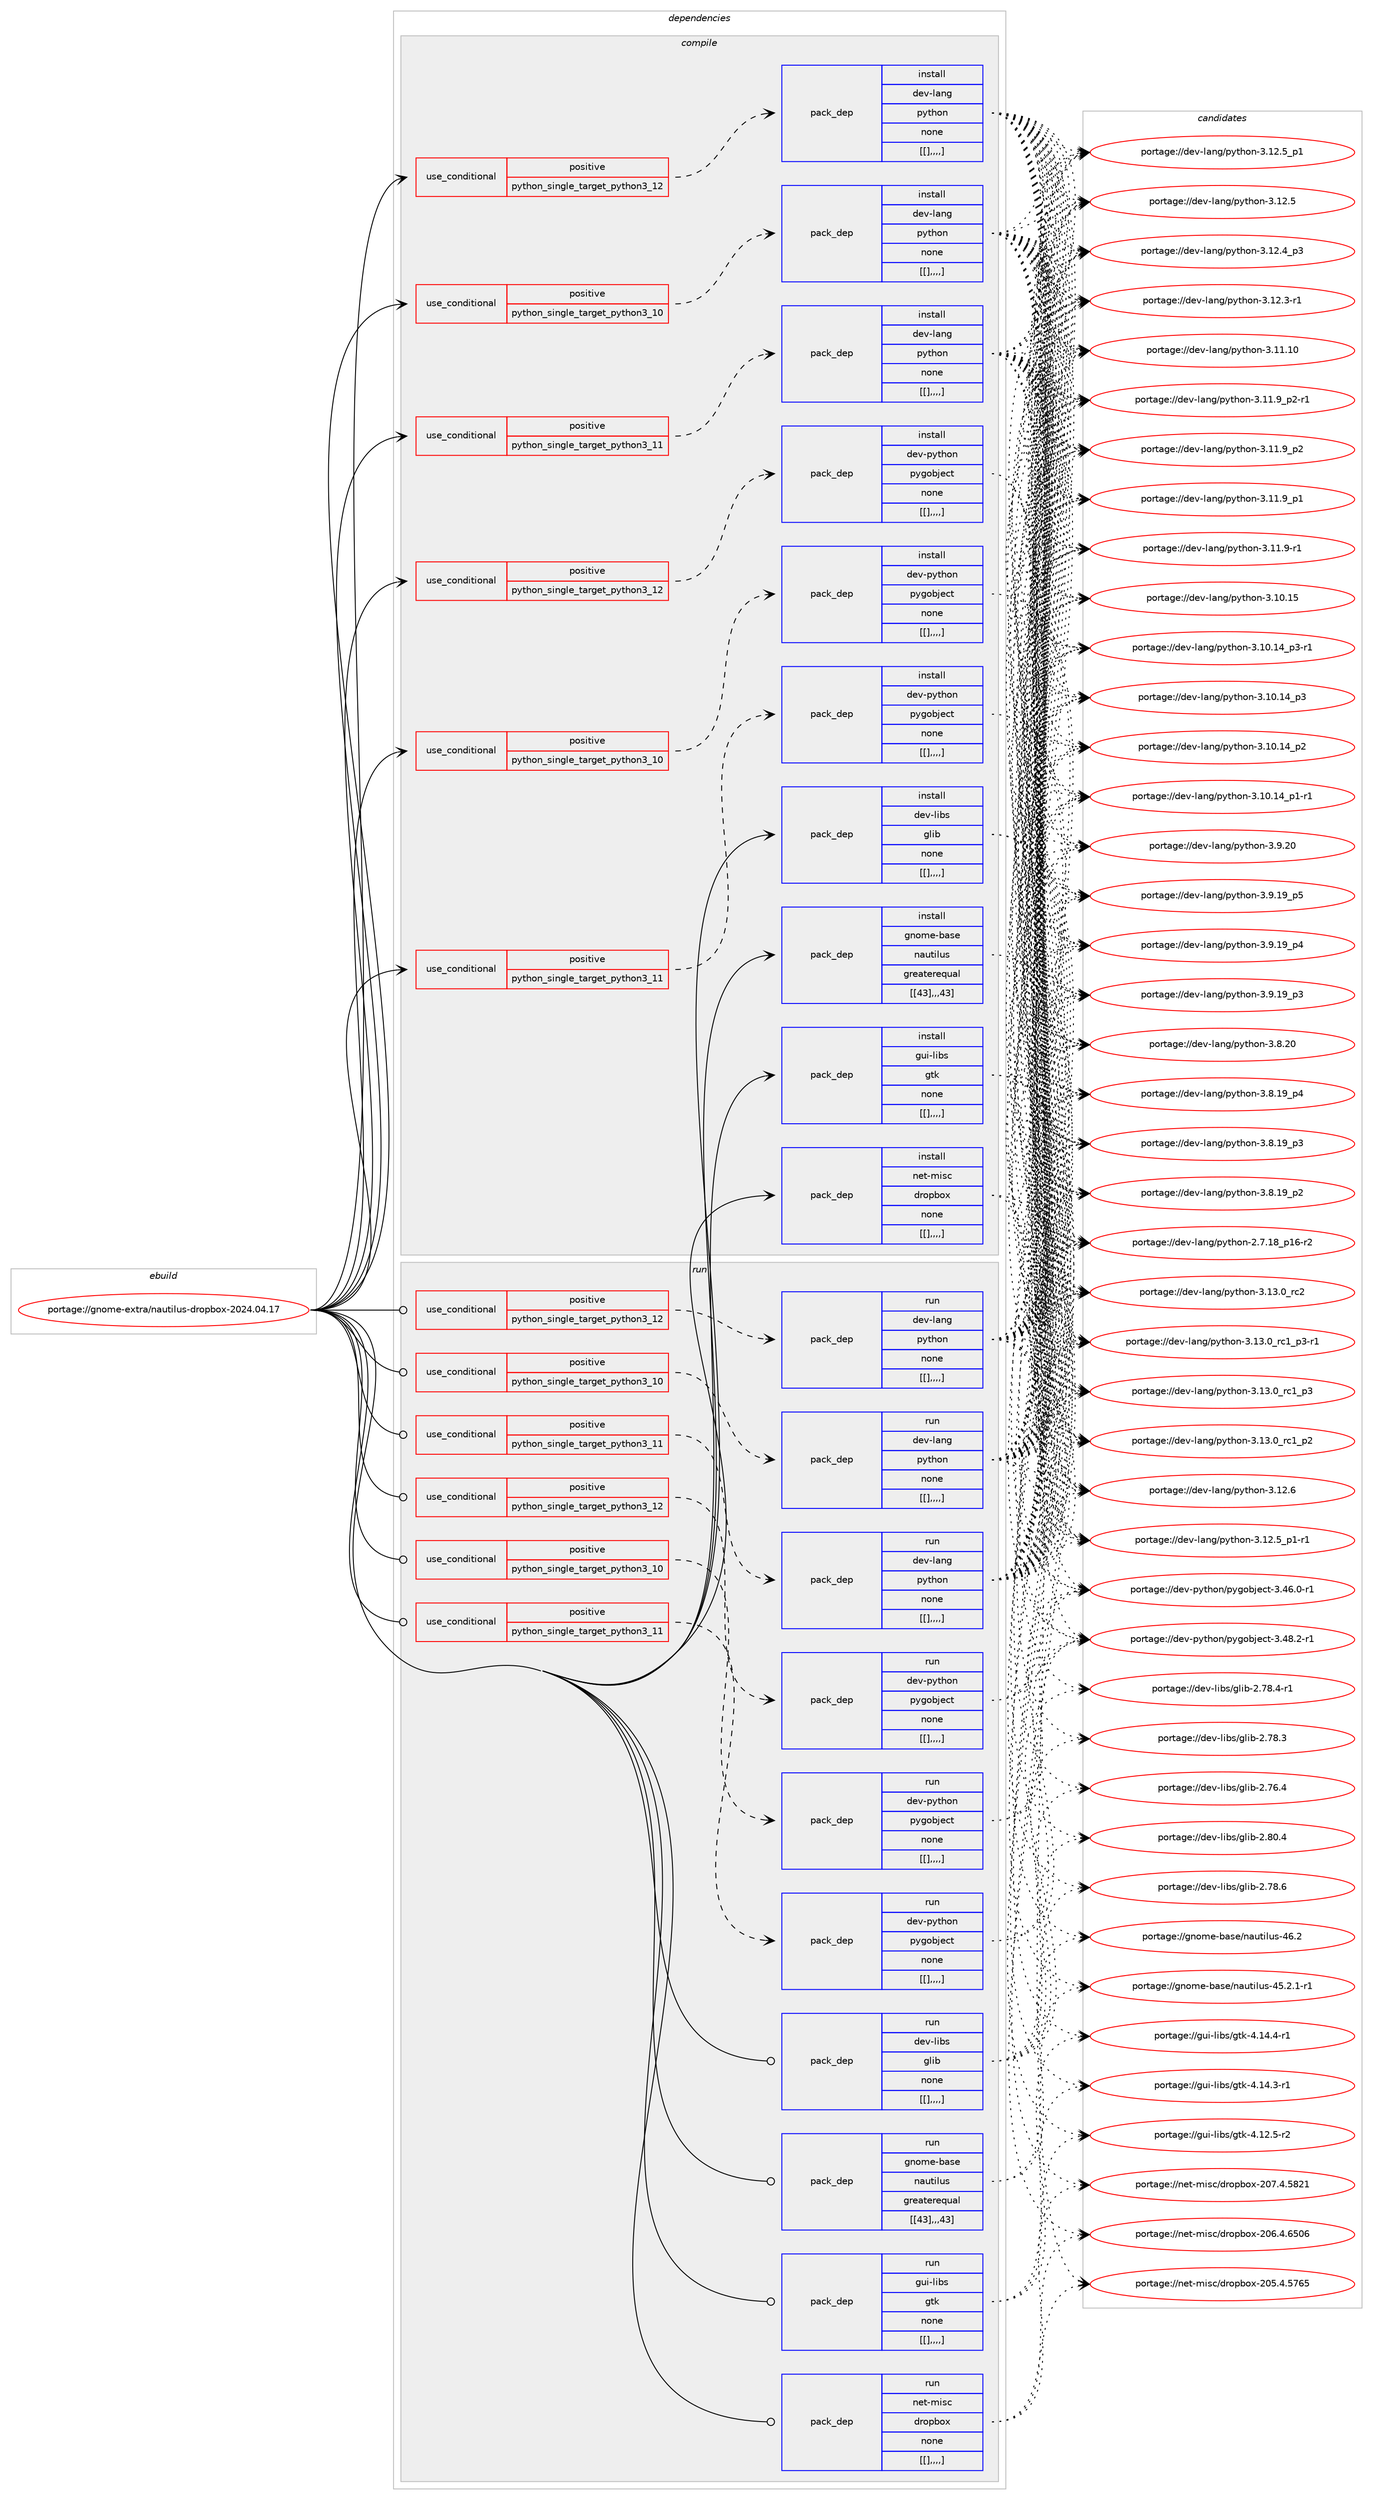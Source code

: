 digraph prolog {

# *************
# Graph options
# *************

newrank=true;
concentrate=true;
compound=true;
graph [rankdir=LR,fontname=Helvetica,fontsize=10,ranksep=1.5];#, ranksep=2.5, nodesep=0.2];
edge  [arrowhead=vee];
node  [fontname=Helvetica,fontsize=10];

# **********
# The ebuild
# **********

subgraph cluster_leftcol {
color=gray;
label=<<i>ebuild</i>>;
id [label="portage://gnome-extra/nautilus-dropbox-2024.04.17", color=red, width=4, href="../gnome-extra/nautilus-dropbox-2024.04.17.svg"];
}

# ****************
# The dependencies
# ****************

subgraph cluster_midcol {
color=gray;
label=<<i>dependencies</i>>;
subgraph cluster_compile {
fillcolor="#eeeeee";
style=filled;
label=<<i>compile</i>>;
subgraph cond67815 {
dependency245083 [label=<<TABLE BORDER="0" CELLBORDER="1" CELLSPACING="0" CELLPADDING="4"><TR><TD ROWSPAN="3" CELLPADDING="10">use_conditional</TD></TR><TR><TD>positive</TD></TR><TR><TD>python_single_target_python3_10</TD></TR></TABLE>>, shape=none, color=red];
subgraph pack175747 {
dependency245084 [label=<<TABLE BORDER="0" CELLBORDER="1" CELLSPACING="0" CELLPADDING="4" WIDTH="220"><TR><TD ROWSPAN="6" CELLPADDING="30">pack_dep</TD></TR><TR><TD WIDTH="110">install</TD></TR><TR><TD>dev-lang</TD></TR><TR><TD>python</TD></TR><TR><TD>none</TD></TR><TR><TD>[[],,,,]</TD></TR></TABLE>>, shape=none, color=blue];
}
dependency245083:e -> dependency245084:w [weight=20,style="dashed",arrowhead="vee"];
}
id:e -> dependency245083:w [weight=20,style="solid",arrowhead="vee"];
subgraph cond67816 {
dependency245085 [label=<<TABLE BORDER="0" CELLBORDER="1" CELLSPACING="0" CELLPADDING="4"><TR><TD ROWSPAN="3" CELLPADDING="10">use_conditional</TD></TR><TR><TD>positive</TD></TR><TR><TD>python_single_target_python3_10</TD></TR></TABLE>>, shape=none, color=red];
subgraph pack175748 {
dependency245086 [label=<<TABLE BORDER="0" CELLBORDER="1" CELLSPACING="0" CELLPADDING="4" WIDTH="220"><TR><TD ROWSPAN="6" CELLPADDING="30">pack_dep</TD></TR><TR><TD WIDTH="110">install</TD></TR><TR><TD>dev-python</TD></TR><TR><TD>pygobject</TD></TR><TR><TD>none</TD></TR><TR><TD>[[],,,,]</TD></TR></TABLE>>, shape=none, color=blue];
}
dependency245085:e -> dependency245086:w [weight=20,style="dashed",arrowhead="vee"];
}
id:e -> dependency245085:w [weight=20,style="solid",arrowhead="vee"];
subgraph cond67817 {
dependency245087 [label=<<TABLE BORDER="0" CELLBORDER="1" CELLSPACING="0" CELLPADDING="4"><TR><TD ROWSPAN="3" CELLPADDING="10">use_conditional</TD></TR><TR><TD>positive</TD></TR><TR><TD>python_single_target_python3_11</TD></TR></TABLE>>, shape=none, color=red];
subgraph pack175749 {
dependency245088 [label=<<TABLE BORDER="0" CELLBORDER="1" CELLSPACING="0" CELLPADDING="4" WIDTH="220"><TR><TD ROWSPAN="6" CELLPADDING="30">pack_dep</TD></TR><TR><TD WIDTH="110">install</TD></TR><TR><TD>dev-lang</TD></TR><TR><TD>python</TD></TR><TR><TD>none</TD></TR><TR><TD>[[],,,,]</TD></TR></TABLE>>, shape=none, color=blue];
}
dependency245087:e -> dependency245088:w [weight=20,style="dashed",arrowhead="vee"];
}
id:e -> dependency245087:w [weight=20,style="solid",arrowhead="vee"];
subgraph cond67818 {
dependency245089 [label=<<TABLE BORDER="0" CELLBORDER="1" CELLSPACING="0" CELLPADDING="4"><TR><TD ROWSPAN="3" CELLPADDING="10">use_conditional</TD></TR><TR><TD>positive</TD></TR><TR><TD>python_single_target_python3_11</TD></TR></TABLE>>, shape=none, color=red];
subgraph pack175750 {
dependency245090 [label=<<TABLE BORDER="0" CELLBORDER="1" CELLSPACING="0" CELLPADDING="4" WIDTH="220"><TR><TD ROWSPAN="6" CELLPADDING="30">pack_dep</TD></TR><TR><TD WIDTH="110">install</TD></TR><TR><TD>dev-python</TD></TR><TR><TD>pygobject</TD></TR><TR><TD>none</TD></TR><TR><TD>[[],,,,]</TD></TR></TABLE>>, shape=none, color=blue];
}
dependency245089:e -> dependency245090:w [weight=20,style="dashed",arrowhead="vee"];
}
id:e -> dependency245089:w [weight=20,style="solid",arrowhead="vee"];
subgraph cond67819 {
dependency245091 [label=<<TABLE BORDER="0" CELLBORDER="1" CELLSPACING="0" CELLPADDING="4"><TR><TD ROWSPAN="3" CELLPADDING="10">use_conditional</TD></TR><TR><TD>positive</TD></TR><TR><TD>python_single_target_python3_12</TD></TR></TABLE>>, shape=none, color=red];
subgraph pack175751 {
dependency245092 [label=<<TABLE BORDER="0" CELLBORDER="1" CELLSPACING="0" CELLPADDING="4" WIDTH="220"><TR><TD ROWSPAN="6" CELLPADDING="30">pack_dep</TD></TR><TR><TD WIDTH="110">install</TD></TR><TR><TD>dev-lang</TD></TR><TR><TD>python</TD></TR><TR><TD>none</TD></TR><TR><TD>[[],,,,]</TD></TR></TABLE>>, shape=none, color=blue];
}
dependency245091:e -> dependency245092:w [weight=20,style="dashed",arrowhead="vee"];
}
id:e -> dependency245091:w [weight=20,style="solid",arrowhead="vee"];
subgraph cond67820 {
dependency245093 [label=<<TABLE BORDER="0" CELLBORDER="1" CELLSPACING="0" CELLPADDING="4"><TR><TD ROWSPAN="3" CELLPADDING="10">use_conditional</TD></TR><TR><TD>positive</TD></TR><TR><TD>python_single_target_python3_12</TD></TR></TABLE>>, shape=none, color=red];
subgraph pack175752 {
dependency245094 [label=<<TABLE BORDER="0" CELLBORDER="1" CELLSPACING="0" CELLPADDING="4" WIDTH="220"><TR><TD ROWSPAN="6" CELLPADDING="30">pack_dep</TD></TR><TR><TD WIDTH="110">install</TD></TR><TR><TD>dev-python</TD></TR><TR><TD>pygobject</TD></TR><TR><TD>none</TD></TR><TR><TD>[[],,,,]</TD></TR></TABLE>>, shape=none, color=blue];
}
dependency245093:e -> dependency245094:w [weight=20,style="dashed",arrowhead="vee"];
}
id:e -> dependency245093:w [weight=20,style="solid",arrowhead="vee"];
subgraph pack175753 {
dependency245095 [label=<<TABLE BORDER="0" CELLBORDER="1" CELLSPACING="0" CELLPADDING="4" WIDTH="220"><TR><TD ROWSPAN="6" CELLPADDING="30">pack_dep</TD></TR><TR><TD WIDTH="110">install</TD></TR><TR><TD>dev-libs</TD></TR><TR><TD>glib</TD></TR><TR><TD>none</TD></TR><TR><TD>[[],,,,]</TD></TR></TABLE>>, shape=none, color=blue];
}
id:e -> dependency245095:w [weight=20,style="solid",arrowhead="vee"];
subgraph pack175754 {
dependency245096 [label=<<TABLE BORDER="0" CELLBORDER="1" CELLSPACING="0" CELLPADDING="4" WIDTH="220"><TR><TD ROWSPAN="6" CELLPADDING="30">pack_dep</TD></TR><TR><TD WIDTH="110">install</TD></TR><TR><TD>gnome-base</TD></TR><TR><TD>nautilus</TD></TR><TR><TD>greaterequal</TD></TR><TR><TD>[[43],,,43]</TD></TR></TABLE>>, shape=none, color=blue];
}
id:e -> dependency245096:w [weight=20,style="solid",arrowhead="vee"];
subgraph pack175755 {
dependency245097 [label=<<TABLE BORDER="0" CELLBORDER="1" CELLSPACING="0" CELLPADDING="4" WIDTH="220"><TR><TD ROWSPAN="6" CELLPADDING="30">pack_dep</TD></TR><TR><TD WIDTH="110">install</TD></TR><TR><TD>gui-libs</TD></TR><TR><TD>gtk</TD></TR><TR><TD>none</TD></TR><TR><TD>[[],,,,]</TD></TR></TABLE>>, shape=none, color=blue];
}
id:e -> dependency245097:w [weight=20,style="solid",arrowhead="vee"];
subgraph pack175756 {
dependency245098 [label=<<TABLE BORDER="0" CELLBORDER="1" CELLSPACING="0" CELLPADDING="4" WIDTH="220"><TR><TD ROWSPAN="6" CELLPADDING="30">pack_dep</TD></TR><TR><TD WIDTH="110">install</TD></TR><TR><TD>net-misc</TD></TR><TR><TD>dropbox</TD></TR><TR><TD>none</TD></TR><TR><TD>[[],,,,]</TD></TR></TABLE>>, shape=none, color=blue];
}
id:e -> dependency245098:w [weight=20,style="solid",arrowhead="vee"];
}
subgraph cluster_compileandrun {
fillcolor="#eeeeee";
style=filled;
label=<<i>compile and run</i>>;
}
subgraph cluster_run {
fillcolor="#eeeeee";
style=filled;
label=<<i>run</i>>;
subgraph cond67821 {
dependency245099 [label=<<TABLE BORDER="0" CELLBORDER="1" CELLSPACING="0" CELLPADDING="4"><TR><TD ROWSPAN="3" CELLPADDING="10">use_conditional</TD></TR><TR><TD>positive</TD></TR><TR><TD>python_single_target_python3_10</TD></TR></TABLE>>, shape=none, color=red];
subgraph pack175757 {
dependency245100 [label=<<TABLE BORDER="0" CELLBORDER="1" CELLSPACING="0" CELLPADDING="4" WIDTH="220"><TR><TD ROWSPAN="6" CELLPADDING="30">pack_dep</TD></TR><TR><TD WIDTH="110">run</TD></TR><TR><TD>dev-lang</TD></TR><TR><TD>python</TD></TR><TR><TD>none</TD></TR><TR><TD>[[],,,,]</TD></TR></TABLE>>, shape=none, color=blue];
}
dependency245099:e -> dependency245100:w [weight=20,style="dashed",arrowhead="vee"];
}
id:e -> dependency245099:w [weight=20,style="solid",arrowhead="odot"];
subgraph cond67822 {
dependency245101 [label=<<TABLE BORDER="0" CELLBORDER="1" CELLSPACING="0" CELLPADDING="4"><TR><TD ROWSPAN="3" CELLPADDING="10">use_conditional</TD></TR><TR><TD>positive</TD></TR><TR><TD>python_single_target_python3_10</TD></TR></TABLE>>, shape=none, color=red];
subgraph pack175758 {
dependency245102 [label=<<TABLE BORDER="0" CELLBORDER="1" CELLSPACING="0" CELLPADDING="4" WIDTH="220"><TR><TD ROWSPAN="6" CELLPADDING="30">pack_dep</TD></TR><TR><TD WIDTH="110">run</TD></TR><TR><TD>dev-python</TD></TR><TR><TD>pygobject</TD></TR><TR><TD>none</TD></TR><TR><TD>[[],,,,]</TD></TR></TABLE>>, shape=none, color=blue];
}
dependency245101:e -> dependency245102:w [weight=20,style="dashed",arrowhead="vee"];
}
id:e -> dependency245101:w [weight=20,style="solid",arrowhead="odot"];
subgraph cond67823 {
dependency245103 [label=<<TABLE BORDER="0" CELLBORDER="1" CELLSPACING="0" CELLPADDING="4"><TR><TD ROWSPAN="3" CELLPADDING="10">use_conditional</TD></TR><TR><TD>positive</TD></TR><TR><TD>python_single_target_python3_11</TD></TR></TABLE>>, shape=none, color=red];
subgraph pack175759 {
dependency245104 [label=<<TABLE BORDER="0" CELLBORDER="1" CELLSPACING="0" CELLPADDING="4" WIDTH="220"><TR><TD ROWSPAN="6" CELLPADDING="30">pack_dep</TD></TR><TR><TD WIDTH="110">run</TD></TR><TR><TD>dev-lang</TD></TR><TR><TD>python</TD></TR><TR><TD>none</TD></TR><TR><TD>[[],,,,]</TD></TR></TABLE>>, shape=none, color=blue];
}
dependency245103:e -> dependency245104:w [weight=20,style="dashed",arrowhead="vee"];
}
id:e -> dependency245103:w [weight=20,style="solid",arrowhead="odot"];
subgraph cond67824 {
dependency245105 [label=<<TABLE BORDER="0" CELLBORDER="1" CELLSPACING="0" CELLPADDING="4"><TR><TD ROWSPAN="3" CELLPADDING="10">use_conditional</TD></TR><TR><TD>positive</TD></TR><TR><TD>python_single_target_python3_11</TD></TR></TABLE>>, shape=none, color=red];
subgraph pack175760 {
dependency245106 [label=<<TABLE BORDER="0" CELLBORDER="1" CELLSPACING="0" CELLPADDING="4" WIDTH="220"><TR><TD ROWSPAN="6" CELLPADDING="30">pack_dep</TD></TR><TR><TD WIDTH="110">run</TD></TR><TR><TD>dev-python</TD></TR><TR><TD>pygobject</TD></TR><TR><TD>none</TD></TR><TR><TD>[[],,,,]</TD></TR></TABLE>>, shape=none, color=blue];
}
dependency245105:e -> dependency245106:w [weight=20,style="dashed",arrowhead="vee"];
}
id:e -> dependency245105:w [weight=20,style="solid",arrowhead="odot"];
subgraph cond67825 {
dependency245107 [label=<<TABLE BORDER="0" CELLBORDER="1" CELLSPACING="0" CELLPADDING="4"><TR><TD ROWSPAN="3" CELLPADDING="10">use_conditional</TD></TR><TR><TD>positive</TD></TR><TR><TD>python_single_target_python3_12</TD></TR></TABLE>>, shape=none, color=red];
subgraph pack175761 {
dependency245108 [label=<<TABLE BORDER="0" CELLBORDER="1" CELLSPACING="0" CELLPADDING="4" WIDTH="220"><TR><TD ROWSPAN="6" CELLPADDING="30">pack_dep</TD></TR><TR><TD WIDTH="110">run</TD></TR><TR><TD>dev-lang</TD></TR><TR><TD>python</TD></TR><TR><TD>none</TD></TR><TR><TD>[[],,,,]</TD></TR></TABLE>>, shape=none, color=blue];
}
dependency245107:e -> dependency245108:w [weight=20,style="dashed",arrowhead="vee"];
}
id:e -> dependency245107:w [weight=20,style="solid",arrowhead="odot"];
subgraph cond67826 {
dependency245109 [label=<<TABLE BORDER="0" CELLBORDER="1" CELLSPACING="0" CELLPADDING="4"><TR><TD ROWSPAN="3" CELLPADDING="10">use_conditional</TD></TR><TR><TD>positive</TD></TR><TR><TD>python_single_target_python3_12</TD></TR></TABLE>>, shape=none, color=red];
subgraph pack175762 {
dependency245110 [label=<<TABLE BORDER="0" CELLBORDER="1" CELLSPACING="0" CELLPADDING="4" WIDTH="220"><TR><TD ROWSPAN="6" CELLPADDING="30">pack_dep</TD></TR><TR><TD WIDTH="110">run</TD></TR><TR><TD>dev-python</TD></TR><TR><TD>pygobject</TD></TR><TR><TD>none</TD></TR><TR><TD>[[],,,,]</TD></TR></TABLE>>, shape=none, color=blue];
}
dependency245109:e -> dependency245110:w [weight=20,style="dashed",arrowhead="vee"];
}
id:e -> dependency245109:w [weight=20,style="solid",arrowhead="odot"];
subgraph pack175763 {
dependency245111 [label=<<TABLE BORDER="0" CELLBORDER="1" CELLSPACING="0" CELLPADDING="4" WIDTH="220"><TR><TD ROWSPAN="6" CELLPADDING="30">pack_dep</TD></TR><TR><TD WIDTH="110">run</TD></TR><TR><TD>dev-libs</TD></TR><TR><TD>glib</TD></TR><TR><TD>none</TD></TR><TR><TD>[[],,,,]</TD></TR></TABLE>>, shape=none, color=blue];
}
id:e -> dependency245111:w [weight=20,style="solid",arrowhead="odot"];
subgraph pack175764 {
dependency245112 [label=<<TABLE BORDER="0" CELLBORDER="1" CELLSPACING="0" CELLPADDING="4" WIDTH="220"><TR><TD ROWSPAN="6" CELLPADDING="30">pack_dep</TD></TR><TR><TD WIDTH="110">run</TD></TR><TR><TD>gnome-base</TD></TR><TR><TD>nautilus</TD></TR><TR><TD>greaterequal</TD></TR><TR><TD>[[43],,,43]</TD></TR></TABLE>>, shape=none, color=blue];
}
id:e -> dependency245112:w [weight=20,style="solid",arrowhead="odot"];
subgraph pack175765 {
dependency245113 [label=<<TABLE BORDER="0" CELLBORDER="1" CELLSPACING="0" CELLPADDING="4" WIDTH="220"><TR><TD ROWSPAN="6" CELLPADDING="30">pack_dep</TD></TR><TR><TD WIDTH="110">run</TD></TR><TR><TD>gui-libs</TD></TR><TR><TD>gtk</TD></TR><TR><TD>none</TD></TR><TR><TD>[[],,,,]</TD></TR></TABLE>>, shape=none, color=blue];
}
id:e -> dependency245113:w [weight=20,style="solid",arrowhead="odot"];
subgraph pack175766 {
dependency245114 [label=<<TABLE BORDER="0" CELLBORDER="1" CELLSPACING="0" CELLPADDING="4" WIDTH="220"><TR><TD ROWSPAN="6" CELLPADDING="30">pack_dep</TD></TR><TR><TD WIDTH="110">run</TD></TR><TR><TD>net-misc</TD></TR><TR><TD>dropbox</TD></TR><TR><TD>none</TD></TR><TR><TD>[[],,,,]</TD></TR></TABLE>>, shape=none, color=blue];
}
id:e -> dependency245114:w [weight=20,style="solid",arrowhead="odot"];
}
}

# **************
# The candidates
# **************

subgraph cluster_choices {
rank=same;
color=gray;
label=<<i>candidates</i>>;

subgraph choice175747 {
color=black;
nodesep=1;
choice10010111845108971101034711212111610411111045514649514648951149950 [label="portage://dev-lang/python-3.13.0_rc2", color=red, width=4,href="../dev-lang/python-3.13.0_rc2.svg"];
choice1001011184510897110103471121211161041111104551464951464895114994995112514511449 [label="portage://dev-lang/python-3.13.0_rc1_p3-r1", color=red, width=4,href="../dev-lang/python-3.13.0_rc1_p3-r1.svg"];
choice100101118451089711010347112121116104111110455146495146489511499499511251 [label="portage://dev-lang/python-3.13.0_rc1_p3", color=red, width=4,href="../dev-lang/python-3.13.0_rc1_p3.svg"];
choice100101118451089711010347112121116104111110455146495146489511499499511250 [label="portage://dev-lang/python-3.13.0_rc1_p2", color=red, width=4,href="../dev-lang/python-3.13.0_rc1_p2.svg"];
choice10010111845108971101034711212111610411111045514649504654 [label="portage://dev-lang/python-3.12.6", color=red, width=4,href="../dev-lang/python-3.12.6.svg"];
choice1001011184510897110103471121211161041111104551464950465395112494511449 [label="portage://dev-lang/python-3.12.5_p1-r1", color=red, width=4,href="../dev-lang/python-3.12.5_p1-r1.svg"];
choice100101118451089711010347112121116104111110455146495046539511249 [label="portage://dev-lang/python-3.12.5_p1", color=red, width=4,href="../dev-lang/python-3.12.5_p1.svg"];
choice10010111845108971101034711212111610411111045514649504653 [label="portage://dev-lang/python-3.12.5", color=red, width=4,href="../dev-lang/python-3.12.5.svg"];
choice100101118451089711010347112121116104111110455146495046529511251 [label="portage://dev-lang/python-3.12.4_p3", color=red, width=4,href="../dev-lang/python-3.12.4_p3.svg"];
choice100101118451089711010347112121116104111110455146495046514511449 [label="portage://dev-lang/python-3.12.3-r1", color=red, width=4,href="../dev-lang/python-3.12.3-r1.svg"];
choice1001011184510897110103471121211161041111104551464949464948 [label="portage://dev-lang/python-3.11.10", color=red, width=4,href="../dev-lang/python-3.11.10.svg"];
choice1001011184510897110103471121211161041111104551464949465795112504511449 [label="portage://dev-lang/python-3.11.9_p2-r1", color=red, width=4,href="../dev-lang/python-3.11.9_p2-r1.svg"];
choice100101118451089711010347112121116104111110455146494946579511250 [label="portage://dev-lang/python-3.11.9_p2", color=red, width=4,href="../dev-lang/python-3.11.9_p2.svg"];
choice100101118451089711010347112121116104111110455146494946579511249 [label="portage://dev-lang/python-3.11.9_p1", color=red, width=4,href="../dev-lang/python-3.11.9_p1.svg"];
choice100101118451089711010347112121116104111110455146494946574511449 [label="portage://dev-lang/python-3.11.9-r1", color=red, width=4,href="../dev-lang/python-3.11.9-r1.svg"];
choice1001011184510897110103471121211161041111104551464948464953 [label="portage://dev-lang/python-3.10.15", color=red, width=4,href="../dev-lang/python-3.10.15.svg"];
choice100101118451089711010347112121116104111110455146494846495295112514511449 [label="portage://dev-lang/python-3.10.14_p3-r1", color=red, width=4,href="../dev-lang/python-3.10.14_p3-r1.svg"];
choice10010111845108971101034711212111610411111045514649484649529511251 [label="portage://dev-lang/python-3.10.14_p3", color=red, width=4,href="../dev-lang/python-3.10.14_p3.svg"];
choice10010111845108971101034711212111610411111045514649484649529511250 [label="portage://dev-lang/python-3.10.14_p2", color=red, width=4,href="../dev-lang/python-3.10.14_p2.svg"];
choice100101118451089711010347112121116104111110455146494846495295112494511449 [label="portage://dev-lang/python-3.10.14_p1-r1", color=red, width=4,href="../dev-lang/python-3.10.14_p1-r1.svg"];
choice10010111845108971101034711212111610411111045514657465048 [label="portage://dev-lang/python-3.9.20", color=red, width=4,href="../dev-lang/python-3.9.20.svg"];
choice100101118451089711010347112121116104111110455146574649579511253 [label="portage://dev-lang/python-3.9.19_p5", color=red, width=4,href="../dev-lang/python-3.9.19_p5.svg"];
choice100101118451089711010347112121116104111110455146574649579511252 [label="portage://dev-lang/python-3.9.19_p4", color=red, width=4,href="../dev-lang/python-3.9.19_p4.svg"];
choice100101118451089711010347112121116104111110455146574649579511251 [label="portage://dev-lang/python-3.9.19_p3", color=red, width=4,href="../dev-lang/python-3.9.19_p3.svg"];
choice10010111845108971101034711212111610411111045514656465048 [label="portage://dev-lang/python-3.8.20", color=red, width=4,href="../dev-lang/python-3.8.20.svg"];
choice100101118451089711010347112121116104111110455146564649579511252 [label="portage://dev-lang/python-3.8.19_p4", color=red, width=4,href="../dev-lang/python-3.8.19_p4.svg"];
choice100101118451089711010347112121116104111110455146564649579511251 [label="portage://dev-lang/python-3.8.19_p3", color=red, width=4,href="../dev-lang/python-3.8.19_p3.svg"];
choice100101118451089711010347112121116104111110455146564649579511250 [label="portage://dev-lang/python-3.8.19_p2", color=red, width=4,href="../dev-lang/python-3.8.19_p2.svg"];
choice100101118451089711010347112121116104111110455046554649569511249544511450 [label="portage://dev-lang/python-2.7.18_p16-r2", color=red, width=4,href="../dev-lang/python-2.7.18_p16-r2.svg"];
dependency245084:e -> choice10010111845108971101034711212111610411111045514649514648951149950:w [style=dotted,weight="100"];
dependency245084:e -> choice1001011184510897110103471121211161041111104551464951464895114994995112514511449:w [style=dotted,weight="100"];
dependency245084:e -> choice100101118451089711010347112121116104111110455146495146489511499499511251:w [style=dotted,weight="100"];
dependency245084:e -> choice100101118451089711010347112121116104111110455146495146489511499499511250:w [style=dotted,weight="100"];
dependency245084:e -> choice10010111845108971101034711212111610411111045514649504654:w [style=dotted,weight="100"];
dependency245084:e -> choice1001011184510897110103471121211161041111104551464950465395112494511449:w [style=dotted,weight="100"];
dependency245084:e -> choice100101118451089711010347112121116104111110455146495046539511249:w [style=dotted,weight="100"];
dependency245084:e -> choice10010111845108971101034711212111610411111045514649504653:w [style=dotted,weight="100"];
dependency245084:e -> choice100101118451089711010347112121116104111110455146495046529511251:w [style=dotted,weight="100"];
dependency245084:e -> choice100101118451089711010347112121116104111110455146495046514511449:w [style=dotted,weight="100"];
dependency245084:e -> choice1001011184510897110103471121211161041111104551464949464948:w [style=dotted,weight="100"];
dependency245084:e -> choice1001011184510897110103471121211161041111104551464949465795112504511449:w [style=dotted,weight="100"];
dependency245084:e -> choice100101118451089711010347112121116104111110455146494946579511250:w [style=dotted,weight="100"];
dependency245084:e -> choice100101118451089711010347112121116104111110455146494946579511249:w [style=dotted,weight="100"];
dependency245084:e -> choice100101118451089711010347112121116104111110455146494946574511449:w [style=dotted,weight="100"];
dependency245084:e -> choice1001011184510897110103471121211161041111104551464948464953:w [style=dotted,weight="100"];
dependency245084:e -> choice100101118451089711010347112121116104111110455146494846495295112514511449:w [style=dotted,weight="100"];
dependency245084:e -> choice10010111845108971101034711212111610411111045514649484649529511251:w [style=dotted,weight="100"];
dependency245084:e -> choice10010111845108971101034711212111610411111045514649484649529511250:w [style=dotted,weight="100"];
dependency245084:e -> choice100101118451089711010347112121116104111110455146494846495295112494511449:w [style=dotted,weight="100"];
dependency245084:e -> choice10010111845108971101034711212111610411111045514657465048:w [style=dotted,weight="100"];
dependency245084:e -> choice100101118451089711010347112121116104111110455146574649579511253:w [style=dotted,weight="100"];
dependency245084:e -> choice100101118451089711010347112121116104111110455146574649579511252:w [style=dotted,weight="100"];
dependency245084:e -> choice100101118451089711010347112121116104111110455146574649579511251:w [style=dotted,weight="100"];
dependency245084:e -> choice10010111845108971101034711212111610411111045514656465048:w [style=dotted,weight="100"];
dependency245084:e -> choice100101118451089711010347112121116104111110455146564649579511252:w [style=dotted,weight="100"];
dependency245084:e -> choice100101118451089711010347112121116104111110455146564649579511251:w [style=dotted,weight="100"];
dependency245084:e -> choice100101118451089711010347112121116104111110455146564649579511250:w [style=dotted,weight="100"];
dependency245084:e -> choice100101118451089711010347112121116104111110455046554649569511249544511450:w [style=dotted,weight="100"];
}
subgraph choice175748 {
color=black;
nodesep=1;
choice10010111845112121116104111110471121211031119810610199116455146525646504511449 [label="portage://dev-python/pygobject-3.48.2-r1", color=red, width=4,href="../dev-python/pygobject-3.48.2-r1.svg"];
choice10010111845112121116104111110471121211031119810610199116455146525446484511449 [label="portage://dev-python/pygobject-3.46.0-r1", color=red, width=4,href="../dev-python/pygobject-3.46.0-r1.svg"];
dependency245086:e -> choice10010111845112121116104111110471121211031119810610199116455146525646504511449:w [style=dotted,weight="100"];
dependency245086:e -> choice10010111845112121116104111110471121211031119810610199116455146525446484511449:w [style=dotted,weight="100"];
}
subgraph choice175749 {
color=black;
nodesep=1;
choice10010111845108971101034711212111610411111045514649514648951149950 [label="portage://dev-lang/python-3.13.0_rc2", color=red, width=4,href="../dev-lang/python-3.13.0_rc2.svg"];
choice1001011184510897110103471121211161041111104551464951464895114994995112514511449 [label="portage://dev-lang/python-3.13.0_rc1_p3-r1", color=red, width=4,href="../dev-lang/python-3.13.0_rc1_p3-r1.svg"];
choice100101118451089711010347112121116104111110455146495146489511499499511251 [label="portage://dev-lang/python-3.13.0_rc1_p3", color=red, width=4,href="../dev-lang/python-3.13.0_rc1_p3.svg"];
choice100101118451089711010347112121116104111110455146495146489511499499511250 [label="portage://dev-lang/python-3.13.0_rc1_p2", color=red, width=4,href="../dev-lang/python-3.13.0_rc1_p2.svg"];
choice10010111845108971101034711212111610411111045514649504654 [label="portage://dev-lang/python-3.12.6", color=red, width=4,href="../dev-lang/python-3.12.6.svg"];
choice1001011184510897110103471121211161041111104551464950465395112494511449 [label="portage://dev-lang/python-3.12.5_p1-r1", color=red, width=4,href="../dev-lang/python-3.12.5_p1-r1.svg"];
choice100101118451089711010347112121116104111110455146495046539511249 [label="portage://dev-lang/python-3.12.5_p1", color=red, width=4,href="../dev-lang/python-3.12.5_p1.svg"];
choice10010111845108971101034711212111610411111045514649504653 [label="portage://dev-lang/python-3.12.5", color=red, width=4,href="../dev-lang/python-3.12.5.svg"];
choice100101118451089711010347112121116104111110455146495046529511251 [label="portage://dev-lang/python-3.12.4_p3", color=red, width=4,href="../dev-lang/python-3.12.4_p3.svg"];
choice100101118451089711010347112121116104111110455146495046514511449 [label="portage://dev-lang/python-3.12.3-r1", color=red, width=4,href="../dev-lang/python-3.12.3-r1.svg"];
choice1001011184510897110103471121211161041111104551464949464948 [label="portage://dev-lang/python-3.11.10", color=red, width=4,href="../dev-lang/python-3.11.10.svg"];
choice1001011184510897110103471121211161041111104551464949465795112504511449 [label="portage://dev-lang/python-3.11.9_p2-r1", color=red, width=4,href="../dev-lang/python-3.11.9_p2-r1.svg"];
choice100101118451089711010347112121116104111110455146494946579511250 [label="portage://dev-lang/python-3.11.9_p2", color=red, width=4,href="../dev-lang/python-3.11.9_p2.svg"];
choice100101118451089711010347112121116104111110455146494946579511249 [label="portage://dev-lang/python-3.11.9_p1", color=red, width=4,href="../dev-lang/python-3.11.9_p1.svg"];
choice100101118451089711010347112121116104111110455146494946574511449 [label="portage://dev-lang/python-3.11.9-r1", color=red, width=4,href="../dev-lang/python-3.11.9-r1.svg"];
choice1001011184510897110103471121211161041111104551464948464953 [label="portage://dev-lang/python-3.10.15", color=red, width=4,href="../dev-lang/python-3.10.15.svg"];
choice100101118451089711010347112121116104111110455146494846495295112514511449 [label="portage://dev-lang/python-3.10.14_p3-r1", color=red, width=4,href="../dev-lang/python-3.10.14_p3-r1.svg"];
choice10010111845108971101034711212111610411111045514649484649529511251 [label="portage://dev-lang/python-3.10.14_p3", color=red, width=4,href="../dev-lang/python-3.10.14_p3.svg"];
choice10010111845108971101034711212111610411111045514649484649529511250 [label="portage://dev-lang/python-3.10.14_p2", color=red, width=4,href="../dev-lang/python-3.10.14_p2.svg"];
choice100101118451089711010347112121116104111110455146494846495295112494511449 [label="portage://dev-lang/python-3.10.14_p1-r1", color=red, width=4,href="../dev-lang/python-3.10.14_p1-r1.svg"];
choice10010111845108971101034711212111610411111045514657465048 [label="portage://dev-lang/python-3.9.20", color=red, width=4,href="../dev-lang/python-3.9.20.svg"];
choice100101118451089711010347112121116104111110455146574649579511253 [label="portage://dev-lang/python-3.9.19_p5", color=red, width=4,href="../dev-lang/python-3.9.19_p5.svg"];
choice100101118451089711010347112121116104111110455146574649579511252 [label="portage://dev-lang/python-3.9.19_p4", color=red, width=4,href="../dev-lang/python-3.9.19_p4.svg"];
choice100101118451089711010347112121116104111110455146574649579511251 [label="portage://dev-lang/python-3.9.19_p3", color=red, width=4,href="../dev-lang/python-3.9.19_p3.svg"];
choice10010111845108971101034711212111610411111045514656465048 [label="portage://dev-lang/python-3.8.20", color=red, width=4,href="../dev-lang/python-3.8.20.svg"];
choice100101118451089711010347112121116104111110455146564649579511252 [label="portage://dev-lang/python-3.8.19_p4", color=red, width=4,href="../dev-lang/python-3.8.19_p4.svg"];
choice100101118451089711010347112121116104111110455146564649579511251 [label="portage://dev-lang/python-3.8.19_p3", color=red, width=4,href="../dev-lang/python-3.8.19_p3.svg"];
choice100101118451089711010347112121116104111110455146564649579511250 [label="portage://dev-lang/python-3.8.19_p2", color=red, width=4,href="../dev-lang/python-3.8.19_p2.svg"];
choice100101118451089711010347112121116104111110455046554649569511249544511450 [label="portage://dev-lang/python-2.7.18_p16-r2", color=red, width=4,href="../dev-lang/python-2.7.18_p16-r2.svg"];
dependency245088:e -> choice10010111845108971101034711212111610411111045514649514648951149950:w [style=dotted,weight="100"];
dependency245088:e -> choice1001011184510897110103471121211161041111104551464951464895114994995112514511449:w [style=dotted,weight="100"];
dependency245088:e -> choice100101118451089711010347112121116104111110455146495146489511499499511251:w [style=dotted,weight="100"];
dependency245088:e -> choice100101118451089711010347112121116104111110455146495146489511499499511250:w [style=dotted,weight="100"];
dependency245088:e -> choice10010111845108971101034711212111610411111045514649504654:w [style=dotted,weight="100"];
dependency245088:e -> choice1001011184510897110103471121211161041111104551464950465395112494511449:w [style=dotted,weight="100"];
dependency245088:e -> choice100101118451089711010347112121116104111110455146495046539511249:w [style=dotted,weight="100"];
dependency245088:e -> choice10010111845108971101034711212111610411111045514649504653:w [style=dotted,weight="100"];
dependency245088:e -> choice100101118451089711010347112121116104111110455146495046529511251:w [style=dotted,weight="100"];
dependency245088:e -> choice100101118451089711010347112121116104111110455146495046514511449:w [style=dotted,weight="100"];
dependency245088:e -> choice1001011184510897110103471121211161041111104551464949464948:w [style=dotted,weight="100"];
dependency245088:e -> choice1001011184510897110103471121211161041111104551464949465795112504511449:w [style=dotted,weight="100"];
dependency245088:e -> choice100101118451089711010347112121116104111110455146494946579511250:w [style=dotted,weight="100"];
dependency245088:e -> choice100101118451089711010347112121116104111110455146494946579511249:w [style=dotted,weight="100"];
dependency245088:e -> choice100101118451089711010347112121116104111110455146494946574511449:w [style=dotted,weight="100"];
dependency245088:e -> choice1001011184510897110103471121211161041111104551464948464953:w [style=dotted,weight="100"];
dependency245088:e -> choice100101118451089711010347112121116104111110455146494846495295112514511449:w [style=dotted,weight="100"];
dependency245088:e -> choice10010111845108971101034711212111610411111045514649484649529511251:w [style=dotted,weight="100"];
dependency245088:e -> choice10010111845108971101034711212111610411111045514649484649529511250:w [style=dotted,weight="100"];
dependency245088:e -> choice100101118451089711010347112121116104111110455146494846495295112494511449:w [style=dotted,weight="100"];
dependency245088:e -> choice10010111845108971101034711212111610411111045514657465048:w [style=dotted,weight="100"];
dependency245088:e -> choice100101118451089711010347112121116104111110455146574649579511253:w [style=dotted,weight="100"];
dependency245088:e -> choice100101118451089711010347112121116104111110455146574649579511252:w [style=dotted,weight="100"];
dependency245088:e -> choice100101118451089711010347112121116104111110455146574649579511251:w [style=dotted,weight="100"];
dependency245088:e -> choice10010111845108971101034711212111610411111045514656465048:w [style=dotted,weight="100"];
dependency245088:e -> choice100101118451089711010347112121116104111110455146564649579511252:w [style=dotted,weight="100"];
dependency245088:e -> choice100101118451089711010347112121116104111110455146564649579511251:w [style=dotted,weight="100"];
dependency245088:e -> choice100101118451089711010347112121116104111110455146564649579511250:w [style=dotted,weight="100"];
dependency245088:e -> choice100101118451089711010347112121116104111110455046554649569511249544511450:w [style=dotted,weight="100"];
}
subgraph choice175750 {
color=black;
nodesep=1;
choice10010111845112121116104111110471121211031119810610199116455146525646504511449 [label="portage://dev-python/pygobject-3.48.2-r1", color=red, width=4,href="../dev-python/pygobject-3.48.2-r1.svg"];
choice10010111845112121116104111110471121211031119810610199116455146525446484511449 [label="portage://dev-python/pygobject-3.46.0-r1", color=red, width=4,href="../dev-python/pygobject-3.46.0-r1.svg"];
dependency245090:e -> choice10010111845112121116104111110471121211031119810610199116455146525646504511449:w [style=dotted,weight="100"];
dependency245090:e -> choice10010111845112121116104111110471121211031119810610199116455146525446484511449:w [style=dotted,weight="100"];
}
subgraph choice175751 {
color=black;
nodesep=1;
choice10010111845108971101034711212111610411111045514649514648951149950 [label="portage://dev-lang/python-3.13.0_rc2", color=red, width=4,href="../dev-lang/python-3.13.0_rc2.svg"];
choice1001011184510897110103471121211161041111104551464951464895114994995112514511449 [label="portage://dev-lang/python-3.13.0_rc1_p3-r1", color=red, width=4,href="../dev-lang/python-3.13.0_rc1_p3-r1.svg"];
choice100101118451089711010347112121116104111110455146495146489511499499511251 [label="portage://dev-lang/python-3.13.0_rc1_p3", color=red, width=4,href="../dev-lang/python-3.13.0_rc1_p3.svg"];
choice100101118451089711010347112121116104111110455146495146489511499499511250 [label="portage://dev-lang/python-3.13.0_rc1_p2", color=red, width=4,href="../dev-lang/python-3.13.0_rc1_p2.svg"];
choice10010111845108971101034711212111610411111045514649504654 [label="portage://dev-lang/python-3.12.6", color=red, width=4,href="../dev-lang/python-3.12.6.svg"];
choice1001011184510897110103471121211161041111104551464950465395112494511449 [label="portage://dev-lang/python-3.12.5_p1-r1", color=red, width=4,href="../dev-lang/python-3.12.5_p1-r1.svg"];
choice100101118451089711010347112121116104111110455146495046539511249 [label="portage://dev-lang/python-3.12.5_p1", color=red, width=4,href="../dev-lang/python-3.12.5_p1.svg"];
choice10010111845108971101034711212111610411111045514649504653 [label="portage://dev-lang/python-3.12.5", color=red, width=4,href="../dev-lang/python-3.12.5.svg"];
choice100101118451089711010347112121116104111110455146495046529511251 [label="portage://dev-lang/python-3.12.4_p3", color=red, width=4,href="../dev-lang/python-3.12.4_p3.svg"];
choice100101118451089711010347112121116104111110455146495046514511449 [label="portage://dev-lang/python-3.12.3-r1", color=red, width=4,href="../dev-lang/python-3.12.3-r1.svg"];
choice1001011184510897110103471121211161041111104551464949464948 [label="portage://dev-lang/python-3.11.10", color=red, width=4,href="../dev-lang/python-3.11.10.svg"];
choice1001011184510897110103471121211161041111104551464949465795112504511449 [label="portage://dev-lang/python-3.11.9_p2-r1", color=red, width=4,href="../dev-lang/python-3.11.9_p2-r1.svg"];
choice100101118451089711010347112121116104111110455146494946579511250 [label="portage://dev-lang/python-3.11.9_p2", color=red, width=4,href="../dev-lang/python-3.11.9_p2.svg"];
choice100101118451089711010347112121116104111110455146494946579511249 [label="portage://dev-lang/python-3.11.9_p1", color=red, width=4,href="../dev-lang/python-3.11.9_p1.svg"];
choice100101118451089711010347112121116104111110455146494946574511449 [label="portage://dev-lang/python-3.11.9-r1", color=red, width=4,href="../dev-lang/python-3.11.9-r1.svg"];
choice1001011184510897110103471121211161041111104551464948464953 [label="portage://dev-lang/python-3.10.15", color=red, width=4,href="../dev-lang/python-3.10.15.svg"];
choice100101118451089711010347112121116104111110455146494846495295112514511449 [label="portage://dev-lang/python-3.10.14_p3-r1", color=red, width=4,href="../dev-lang/python-3.10.14_p3-r1.svg"];
choice10010111845108971101034711212111610411111045514649484649529511251 [label="portage://dev-lang/python-3.10.14_p3", color=red, width=4,href="../dev-lang/python-3.10.14_p3.svg"];
choice10010111845108971101034711212111610411111045514649484649529511250 [label="portage://dev-lang/python-3.10.14_p2", color=red, width=4,href="../dev-lang/python-3.10.14_p2.svg"];
choice100101118451089711010347112121116104111110455146494846495295112494511449 [label="portage://dev-lang/python-3.10.14_p1-r1", color=red, width=4,href="../dev-lang/python-3.10.14_p1-r1.svg"];
choice10010111845108971101034711212111610411111045514657465048 [label="portage://dev-lang/python-3.9.20", color=red, width=4,href="../dev-lang/python-3.9.20.svg"];
choice100101118451089711010347112121116104111110455146574649579511253 [label="portage://dev-lang/python-3.9.19_p5", color=red, width=4,href="../dev-lang/python-3.9.19_p5.svg"];
choice100101118451089711010347112121116104111110455146574649579511252 [label="portage://dev-lang/python-3.9.19_p4", color=red, width=4,href="../dev-lang/python-3.9.19_p4.svg"];
choice100101118451089711010347112121116104111110455146574649579511251 [label="portage://dev-lang/python-3.9.19_p3", color=red, width=4,href="../dev-lang/python-3.9.19_p3.svg"];
choice10010111845108971101034711212111610411111045514656465048 [label="portage://dev-lang/python-3.8.20", color=red, width=4,href="../dev-lang/python-3.8.20.svg"];
choice100101118451089711010347112121116104111110455146564649579511252 [label="portage://dev-lang/python-3.8.19_p4", color=red, width=4,href="../dev-lang/python-3.8.19_p4.svg"];
choice100101118451089711010347112121116104111110455146564649579511251 [label="portage://dev-lang/python-3.8.19_p3", color=red, width=4,href="../dev-lang/python-3.8.19_p3.svg"];
choice100101118451089711010347112121116104111110455146564649579511250 [label="portage://dev-lang/python-3.8.19_p2", color=red, width=4,href="../dev-lang/python-3.8.19_p2.svg"];
choice100101118451089711010347112121116104111110455046554649569511249544511450 [label="portage://dev-lang/python-2.7.18_p16-r2", color=red, width=4,href="../dev-lang/python-2.7.18_p16-r2.svg"];
dependency245092:e -> choice10010111845108971101034711212111610411111045514649514648951149950:w [style=dotted,weight="100"];
dependency245092:e -> choice1001011184510897110103471121211161041111104551464951464895114994995112514511449:w [style=dotted,weight="100"];
dependency245092:e -> choice100101118451089711010347112121116104111110455146495146489511499499511251:w [style=dotted,weight="100"];
dependency245092:e -> choice100101118451089711010347112121116104111110455146495146489511499499511250:w [style=dotted,weight="100"];
dependency245092:e -> choice10010111845108971101034711212111610411111045514649504654:w [style=dotted,weight="100"];
dependency245092:e -> choice1001011184510897110103471121211161041111104551464950465395112494511449:w [style=dotted,weight="100"];
dependency245092:e -> choice100101118451089711010347112121116104111110455146495046539511249:w [style=dotted,weight="100"];
dependency245092:e -> choice10010111845108971101034711212111610411111045514649504653:w [style=dotted,weight="100"];
dependency245092:e -> choice100101118451089711010347112121116104111110455146495046529511251:w [style=dotted,weight="100"];
dependency245092:e -> choice100101118451089711010347112121116104111110455146495046514511449:w [style=dotted,weight="100"];
dependency245092:e -> choice1001011184510897110103471121211161041111104551464949464948:w [style=dotted,weight="100"];
dependency245092:e -> choice1001011184510897110103471121211161041111104551464949465795112504511449:w [style=dotted,weight="100"];
dependency245092:e -> choice100101118451089711010347112121116104111110455146494946579511250:w [style=dotted,weight="100"];
dependency245092:e -> choice100101118451089711010347112121116104111110455146494946579511249:w [style=dotted,weight="100"];
dependency245092:e -> choice100101118451089711010347112121116104111110455146494946574511449:w [style=dotted,weight="100"];
dependency245092:e -> choice1001011184510897110103471121211161041111104551464948464953:w [style=dotted,weight="100"];
dependency245092:e -> choice100101118451089711010347112121116104111110455146494846495295112514511449:w [style=dotted,weight="100"];
dependency245092:e -> choice10010111845108971101034711212111610411111045514649484649529511251:w [style=dotted,weight="100"];
dependency245092:e -> choice10010111845108971101034711212111610411111045514649484649529511250:w [style=dotted,weight="100"];
dependency245092:e -> choice100101118451089711010347112121116104111110455146494846495295112494511449:w [style=dotted,weight="100"];
dependency245092:e -> choice10010111845108971101034711212111610411111045514657465048:w [style=dotted,weight="100"];
dependency245092:e -> choice100101118451089711010347112121116104111110455146574649579511253:w [style=dotted,weight="100"];
dependency245092:e -> choice100101118451089711010347112121116104111110455146574649579511252:w [style=dotted,weight="100"];
dependency245092:e -> choice100101118451089711010347112121116104111110455146574649579511251:w [style=dotted,weight="100"];
dependency245092:e -> choice10010111845108971101034711212111610411111045514656465048:w [style=dotted,weight="100"];
dependency245092:e -> choice100101118451089711010347112121116104111110455146564649579511252:w [style=dotted,weight="100"];
dependency245092:e -> choice100101118451089711010347112121116104111110455146564649579511251:w [style=dotted,weight="100"];
dependency245092:e -> choice100101118451089711010347112121116104111110455146564649579511250:w [style=dotted,weight="100"];
dependency245092:e -> choice100101118451089711010347112121116104111110455046554649569511249544511450:w [style=dotted,weight="100"];
}
subgraph choice175752 {
color=black;
nodesep=1;
choice10010111845112121116104111110471121211031119810610199116455146525646504511449 [label="portage://dev-python/pygobject-3.48.2-r1", color=red, width=4,href="../dev-python/pygobject-3.48.2-r1.svg"];
choice10010111845112121116104111110471121211031119810610199116455146525446484511449 [label="portage://dev-python/pygobject-3.46.0-r1", color=red, width=4,href="../dev-python/pygobject-3.46.0-r1.svg"];
dependency245094:e -> choice10010111845112121116104111110471121211031119810610199116455146525646504511449:w [style=dotted,weight="100"];
dependency245094:e -> choice10010111845112121116104111110471121211031119810610199116455146525446484511449:w [style=dotted,weight="100"];
}
subgraph choice175753 {
color=black;
nodesep=1;
choice1001011184510810598115471031081059845504656484652 [label="portage://dev-libs/glib-2.80.4", color=red, width=4,href="../dev-libs/glib-2.80.4.svg"];
choice1001011184510810598115471031081059845504655564654 [label="portage://dev-libs/glib-2.78.6", color=red, width=4,href="../dev-libs/glib-2.78.6.svg"];
choice10010111845108105981154710310810598455046555646524511449 [label="portage://dev-libs/glib-2.78.4-r1", color=red, width=4,href="../dev-libs/glib-2.78.4-r1.svg"];
choice1001011184510810598115471031081059845504655564651 [label="portage://dev-libs/glib-2.78.3", color=red, width=4,href="../dev-libs/glib-2.78.3.svg"];
choice1001011184510810598115471031081059845504655544652 [label="portage://dev-libs/glib-2.76.4", color=red, width=4,href="../dev-libs/glib-2.76.4.svg"];
dependency245095:e -> choice1001011184510810598115471031081059845504656484652:w [style=dotted,weight="100"];
dependency245095:e -> choice1001011184510810598115471031081059845504655564654:w [style=dotted,weight="100"];
dependency245095:e -> choice10010111845108105981154710310810598455046555646524511449:w [style=dotted,weight="100"];
dependency245095:e -> choice1001011184510810598115471031081059845504655564651:w [style=dotted,weight="100"];
dependency245095:e -> choice1001011184510810598115471031081059845504655544652:w [style=dotted,weight="100"];
}
subgraph choice175754 {
color=black;
nodesep=1;
choice10311011110910145989711510147110971171161051081171154552544650 [label="portage://gnome-base/nautilus-46.2", color=red, width=4,href="../gnome-base/nautilus-46.2.svg"];
choice1031101111091014598971151014711097117116105108117115455253465046494511449 [label="portage://gnome-base/nautilus-45.2.1-r1", color=red, width=4,href="../gnome-base/nautilus-45.2.1-r1.svg"];
dependency245096:e -> choice10311011110910145989711510147110971171161051081171154552544650:w [style=dotted,weight="100"];
dependency245096:e -> choice1031101111091014598971151014711097117116105108117115455253465046494511449:w [style=dotted,weight="100"];
}
subgraph choice175755 {
color=black;
nodesep=1;
choice103117105451081059811547103116107455246495246524511449 [label="portage://gui-libs/gtk-4.14.4-r1", color=red, width=4,href="../gui-libs/gtk-4.14.4-r1.svg"];
choice103117105451081059811547103116107455246495246514511449 [label="portage://gui-libs/gtk-4.14.3-r1", color=red, width=4,href="../gui-libs/gtk-4.14.3-r1.svg"];
choice103117105451081059811547103116107455246495046534511450 [label="portage://gui-libs/gtk-4.12.5-r2", color=red, width=4,href="../gui-libs/gtk-4.12.5-r2.svg"];
dependency245097:e -> choice103117105451081059811547103116107455246495246524511449:w [style=dotted,weight="100"];
dependency245097:e -> choice103117105451081059811547103116107455246495246514511449:w [style=dotted,weight="100"];
dependency245097:e -> choice103117105451081059811547103116107455246495046534511450:w [style=dotted,weight="100"];
}
subgraph choice175756 {
color=black;
nodesep=1;
choice110101116451091051159947100114111112981111204550485546524653565049 [label="portage://net-misc/dropbox-207.4.5821", color=red, width=4,href="../net-misc/dropbox-207.4.5821.svg"];
choice110101116451091051159947100114111112981111204550485446524654534854 [label="portage://net-misc/dropbox-206.4.6506", color=red, width=4,href="../net-misc/dropbox-206.4.6506.svg"];
choice110101116451091051159947100114111112981111204550485346524653555453 [label="portage://net-misc/dropbox-205.4.5765", color=red, width=4,href="../net-misc/dropbox-205.4.5765.svg"];
dependency245098:e -> choice110101116451091051159947100114111112981111204550485546524653565049:w [style=dotted,weight="100"];
dependency245098:e -> choice110101116451091051159947100114111112981111204550485446524654534854:w [style=dotted,weight="100"];
dependency245098:e -> choice110101116451091051159947100114111112981111204550485346524653555453:w [style=dotted,weight="100"];
}
subgraph choice175757 {
color=black;
nodesep=1;
choice10010111845108971101034711212111610411111045514649514648951149950 [label="portage://dev-lang/python-3.13.0_rc2", color=red, width=4,href="../dev-lang/python-3.13.0_rc2.svg"];
choice1001011184510897110103471121211161041111104551464951464895114994995112514511449 [label="portage://dev-lang/python-3.13.0_rc1_p3-r1", color=red, width=4,href="../dev-lang/python-3.13.0_rc1_p3-r1.svg"];
choice100101118451089711010347112121116104111110455146495146489511499499511251 [label="portage://dev-lang/python-3.13.0_rc1_p3", color=red, width=4,href="../dev-lang/python-3.13.0_rc1_p3.svg"];
choice100101118451089711010347112121116104111110455146495146489511499499511250 [label="portage://dev-lang/python-3.13.0_rc1_p2", color=red, width=4,href="../dev-lang/python-3.13.0_rc1_p2.svg"];
choice10010111845108971101034711212111610411111045514649504654 [label="portage://dev-lang/python-3.12.6", color=red, width=4,href="../dev-lang/python-3.12.6.svg"];
choice1001011184510897110103471121211161041111104551464950465395112494511449 [label="portage://dev-lang/python-3.12.5_p1-r1", color=red, width=4,href="../dev-lang/python-3.12.5_p1-r1.svg"];
choice100101118451089711010347112121116104111110455146495046539511249 [label="portage://dev-lang/python-3.12.5_p1", color=red, width=4,href="../dev-lang/python-3.12.5_p1.svg"];
choice10010111845108971101034711212111610411111045514649504653 [label="portage://dev-lang/python-3.12.5", color=red, width=4,href="../dev-lang/python-3.12.5.svg"];
choice100101118451089711010347112121116104111110455146495046529511251 [label="portage://dev-lang/python-3.12.4_p3", color=red, width=4,href="../dev-lang/python-3.12.4_p3.svg"];
choice100101118451089711010347112121116104111110455146495046514511449 [label="portage://dev-lang/python-3.12.3-r1", color=red, width=4,href="../dev-lang/python-3.12.3-r1.svg"];
choice1001011184510897110103471121211161041111104551464949464948 [label="portage://dev-lang/python-3.11.10", color=red, width=4,href="../dev-lang/python-3.11.10.svg"];
choice1001011184510897110103471121211161041111104551464949465795112504511449 [label="portage://dev-lang/python-3.11.9_p2-r1", color=red, width=4,href="../dev-lang/python-3.11.9_p2-r1.svg"];
choice100101118451089711010347112121116104111110455146494946579511250 [label="portage://dev-lang/python-3.11.9_p2", color=red, width=4,href="../dev-lang/python-3.11.9_p2.svg"];
choice100101118451089711010347112121116104111110455146494946579511249 [label="portage://dev-lang/python-3.11.9_p1", color=red, width=4,href="../dev-lang/python-3.11.9_p1.svg"];
choice100101118451089711010347112121116104111110455146494946574511449 [label="portage://dev-lang/python-3.11.9-r1", color=red, width=4,href="../dev-lang/python-3.11.9-r1.svg"];
choice1001011184510897110103471121211161041111104551464948464953 [label="portage://dev-lang/python-3.10.15", color=red, width=4,href="../dev-lang/python-3.10.15.svg"];
choice100101118451089711010347112121116104111110455146494846495295112514511449 [label="portage://dev-lang/python-3.10.14_p3-r1", color=red, width=4,href="../dev-lang/python-3.10.14_p3-r1.svg"];
choice10010111845108971101034711212111610411111045514649484649529511251 [label="portage://dev-lang/python-3.10.14_p3", color=red, width=4,href="../dev-lang/python-3.10.14_p3.svg"];
choice10010111845108971101034711212111610411111045514649484649529511250 [label="portage://dev-lang/python-3.10.14_p2", color=red, width=4,href="../dev-lang/python-3.10.14_p2.svg"];
choice100101118451089711010347112121116104111110455146494846495295112494511449 [label="portage://dev-lang/python-3.10.14_p1-r1", color=red, width=4,href="../dev-lang/python-3.10.14_p1-r1.svg"];
choice10010111845108971101034711212111610411111045514657465048 [label="portage://dev-lang/python-3.9.20", color=red, width=4,href="../dev-lang/python-3.9.20.svg"];
choice100101118451089711010347112121116104111110455146574649579511253 [label="portage://dev-lang/python-3.9.19_p5", color=red, width=4,href="../dev-lang/python-3.9.19_p5.svg"];
choice100101118451089711010347112121116104111110455146574649579511252 [label="portage://dev-lang/python-3.9.19_p4", color=red, width=4,href="../dev-lang/python-3.9.19_p4.svg"];
choice100101118451089711010347112121116104111110455146574649579511251 [label="portage://dev-lang/python-3.9.19_p3", color=red, width=4,href="../dev-lang/python-3.9.19_p3.svg"];
choice10010111845108971101034711212111610411111045514656465048 [label="portage://dev-lang/python-3.8.20", color=red, width=4,href="../dev-lang/python-3.8.20.svg"];
choice100101118451089711010347112121116104111110455146564649579511252 [label="portage://dev-lang/python-3.8.19_p4", color=red, width=4,href="../dev-lang/python-3.8.19_p4.svg"];
choice100101118451089711010347112121116104111110455146564649579511251 [label="portage://dev-lang/python-3.8.19_p3", color=red, width=4,href="../dev-lang/python-3.8.19_p3.svg"];
choice100101118451089711010347112121116104111110455146564649579511250 [label="portage://dev-lang/python-3.8.19_p2", color=red, width=4,href="../dev-lang/python-3.8.19_p2.svg"];
choice100101118451089711010347112121116104111110455046554649569511249544511450 [label="portage://dev-lang/python-2.7.18_p16-r2", color=red, width=4,href="../dev-lang/python-2.7.18_p16-r2.svg"];
dependency245100:e -> choice10010111845108971101034711212111610411111045514649514648951149950:w [style=dotted,weight="100"];
dependency245100:e -> choice1001011184510897110103471121211161041111104551464951464895114994995112514511449:w [style=dotted,weight="100"];
dependency245100:e -> choice100101118451089711010347112121116104111110455146495146489511499499511251:w [style=dotted,weight="100"];
dependency245100:e -> choice100101118451089711010347112121116104111110455146495146489511499499511250:w [style=dotted,weight="100"];
dependency245100:e -> choice10010111845108971101034711212111610411111045514649504654:w [style=dotted,weight="100"];
dependency245100:e -> choice1001011184510897110103471121211161041111104551464950465395112494511449:w [style=dotted,weight="100"];
dependency245100:e -> choice100101118451089711010347112121116104111110455146495046539511249:w [style=dotted,weight="100"];
dependency245100:e -> choice10010111845108971101034711212111610411111045514649504653:w [style=dotted,weight="100"];
dependency245100:e -> choice100101118451089711010347112121116104111110455146495046529511251:w [style=dotted,weight="100"];
dependency245100:e -> choice100101118451089711010347112121116104111110455146495046514511449:w [style=dotted,weight="100"];
dependency245100:e -> choice1001011184510897110103471121211161041111104551464949464948:w [style=dotted,weight="100"];
dependency245100:e -> choice1001011184510897110103471121211161041111104551464949465795112504511449:w [style=dotted,weight="100"];
dependency245100:e -> choice100101118451089711010347112121116104111110455146494946579511250:w [style=dotted,weight="100"];
dependency245100:e -> choice100101118451089711010347112121116104111110455146494946579511249:w [style=dotted,weight="100"];
dependency245100:e -> choice100101118451089711010347112121116104111110455146494946574511449:w [style=dotted,weight="100"];
dependency245100:e -> choice1001011184510897110103471121211161041111104551464948464953:w [style=dotted,weight="100"];
dependency245100:e -> choice100101118451089711010347112121116104111110455146494846495295112514511449:w [style=dotted,weight="100"];
dependency245100:e -> choice10010111845108971101034711212111610411111045514649484649529511251:w [style=dotted,weight="100"];
dependency245100:e -> choice10010111845108971101034711212111610411111045514649484649529511250:w [style=dotted,weight="100"];
dependency245100:e -> choice100101118451089711010347112121116104111110455146494846495295112494511449:w [style=dotted,weight="100"];
dependency245100:e -> choice10010111845108971101034711212111610411111045514657465048:w [style=dotted,weight="100"];
dependency245100:e -> choice100101118451089711010347112121116104111110455146574649579511253:w [style=dotted,weight="100"];
dependency245100:e -> choice100101118451089711010347112121116104111110455146574649579511252:w [style=dotted,weight="100"];
dependency245100:e -> choice100101118451089711010347112121116104111110455146574649579511251:w [style=dotted,weight="100"];
dependency245100:e -> choice10010111845108971101034711212111610411111045514656465048:w [style=dotted,weight="100"];
dependency245100:e -> choice100101118451089711010347112121116104111110455146564649579511252:w [style=dotted,weight="100"];
dependency245100:e -> choice100101118451089711010347112121116104111110455146564649579511251:w [style=dotted,weight="100"];
dependency245100:e -> choice100101118451089711010347112121116104111110455146564649579511250:w [style=dotted,weight="100"];
dependency245100:e -> choice100101118451089711010347112121116104111110455046554649569511249544511450:w [style=dotted,weight="100"];
}
subgraph choice175758 {
color=black;
nodesep=1;
choice10010111845112121116104111110471121211031119810610199116455146525646504511449 [label="portage://dev-python/pygobject-3.48.2-r1", color=red, width=4,href="../dev-python/pygobject-3.48.2-r1.svg"];
choice10010111845112121116104111110471121211031119810610199116455146525446484511449 [label="portage://dev-python/pygobject-3.46.0-r1", color=red, width=4,href="../dev-python/pygobject-3.46.0-r1.svg"];
dependency245102:e -> choice10010111845112121116104111110471121211031119810610199116455146525646504511449:w [style=dotted,weight="100"];
dependency245102:e -> choice10010111845112121116104111110471121211031119810610199116455146525446484511449:w [style=dotted,weight="100"];
}
subgraph choice175759 {
color=black;
nodesep=1;
choice10010111845108971101034711212111610411111045514649514648951149950 [label="portage://dev-lang/python-3.13.0_rc2", color=red, width=4,href="../dev-lang/python-3.13.0_rc2.svg"];
choice1001011184510897110103471121211161041111104551464951464895114994995112514511449 [label="portage://dev-lang/python-3.13.0_rc1_p3-r1", color=red, width=4,href="../dev-lang/python-3.13.0_rc1_p3-r1.svg"];
choice100101118451089711010347112121116104111110455146495146489511499499511251 [label="portage://dev-lang/python-3.13.0_rc1_p3", color=red, width=4,href="../dev-lang/python-3.13.0_rc1_p3.svg"];
choice100101118451089711010347112121116104111110455146495146489511499499511250 [label="portage://dev-lang/python-3.13.0_rc1_p2", color=red, width=4,href="../dev-lang/python-3.13.0_rc1_p2.svg"];
choice10010111845108971101034711212111610411111045514649504654 [label="portage://dev-lang/python-3.12.6", color=red, width=4,href="../dev-lang/python-3.12.6.svg"];
choice1001011184510897110103471121211161041111104551464950465395112494511449 [label="portage://dev-lang/python-3.12.5_p1-r1", color=red, width=4,href="../dev-lang/python-3.12.5_p1-r1.svg"];
choice100101118451089711010347112121116104111110455146495046539511249 [label="portage://dev-lang/python-3.12.5_p1", color=red, width=4,href="../dev-lang/python-3.12.5_p1.svg"];
choice10010111845108971101034711212111610411111045514649504653 [label="portage://dev-lang/python-3.12.5", color=red, width=4,href="../dev-lang/python-3.12.5.svg"];
choice100101118451089711010347112121116104111110455146495046529511251 [label="portage://dev-lang/python-3.12.4_p3", color=red, width=4,href="../dev-lang/python-3.12.4_p3.svg"];
choice100101118451089711010347112121116104111110455146495046514511449 [label="portage://dev-lang/python-3.12.3-r1", color=red, width=4,href="../dev-lang/python-3.12.3-r1.svg"];
choice1001011184510897110103471121211161041111104551464949464948 [label="portage://dev-lang/python-3.11.10", color=red, width=4,href="../dev-lang/python-3.11.10.svg"];
choice1001011184510897110103471121211161041111104551464949465795112504511449 [label="portage://dev-lang/python-3.11.9_p2-r1", color=red, width=4,href="../dev-lang/python-3.11.9_p2-r1.svg"];
choice100101118451089711010347112121116104111110455146494946579511250 [label="portage://dev-lang/python-3.11.9_p2", color=red, width=4,href="../dev-lang/python-3.11.9_p2.svg"];
choice100101118451089711010347112121116104111110455146494946579511249 [label="portage://dev-lang/python-3.11.9_p1", color=red, width=4,href="../dev-lang/python-3.11.9_p1.svg"];
choice100101118451089711010347112121116104111110455146494946574511449 [label="portage://dev-lang/python-3.11.9-r1", color=red, width=4,href="../dev-lang/python-3.11.9-r1.svg"];
choice1001011184510897110103471121211161041111104551464948464953 [label="portage://dev-lang/python-3.10.15", color=red, width=4,href="../dev-lang/python-3.10.15.svg"];
choice100101118451089711010347112121116104111110455146494846495295112514511449 [label="portage://dev-lang/python-3.10.14_p3-r1", color=red, width=4,href="../dev-lang/python-3.10.14_p3-r1.svg"];
choice10010111845108971101034711212111610411111045514649484649529511251 [label="portage://dev-lang/python-3.10.14_p3", color=red, width=4,href="../dev-lang/python-3.10.14_p3.svg"];
choice10010111845108971101034711212111610411111045514649484649529511250 [label="portage://dev-lang/python-3.10.14_p2", color=red, width=4,href="../dev-lang/python-3.10.14_p2.svg"];
choice100101118451089711010347112121116104111110455146494846495295112494511449 [label="portage://dev-lang/python-3.10.14_p1-r1", color=red, width=4,href="../dev-lang/python-3.10.14_p1-r1.svg"];
choice10010111845108971101034711212111610411111045514657465048 [label="portage://dev-lang/python-3.9.20", color=red, width=4,href="../dev-lang/python-3.9.20.svg"];
choice100101118451089711010347112121116104111110455146574649579511253 [label="portage://dev-lang/python-3.9.19_p5", color=red, width=4,href="../dev-lang/python-3.9.19_p5.svg"];
choice100101118451089711010347112121116104111110455146574649579511252 [label="portage://dev-lang/python-3.9.19_p4", color=red, width=4,href="../dev-lang/python-3.9.19_p4.svg"];
choice100101118451089711010347112121116104111110455146574649579511251 [label="portage://dev-lang/python-3.9.19_p3", color=red, width=4,href="../dev-lang/python-3.9.19_p3.svg"];
choice10010111845108971101034711212111610411111045514656465048 [label="portage://dev-lang/python-3.8.20", color=red, width=4,href="../dev-lang/python-3.8.20.svg"];
choice100101118451089711010347112121116104111110455146564649579511252 [label="portage://dev-lang/python-3.8.19_p4", color=red, width=4,href="../dev-lang/python-3.8.19_p4.svg"];
choice100101118451089711010347112121116104111110455146564649579511251 [label="portage://dev-lang/python-3.8.19_p3", color=red, width=4,href="../dev-lang/python-3.8.19_p3.svg"];
choice100101118451089711010347112121116104111110455146564649579511250 [label="portage://dev-lang/python-3.8.19_p2", color=red, width=4,href="../dev-lang/python-3.8.19_p2.svg"];
choice100101118451089711010347112121116104111110455046554649569511249544511450 [label="portage://dev-lang/python-2.7.18_p16-r2", color=red, width=4,href="../dev-lang/python-2.7.18_p16-r2.svg"];
dependency245104:e -> choice10010111845108971101034711212111610411111045514649514648951149950:w [style=dotted,weight="100"];
dependency245104:e -> choice1001011184510897110103471121211161041111104551464951464895114994995112514511449:w [style=dotted,weight="100"];
dependency245104:e -> choice100101118451089711010347112121116104111110455146495146489511499499511251:w [style=dotted,weight="100"];
dependency245104:e -> choice100101118451089711010347112121116104111110455146495146489511499499511250:w [style=dotted,weight="100"];
dependency245104:e -> choice10010111845108971101034711212111610411111045514649504654:w [style=dotted,weight="100"];
dependency245104:e -> choice1001011184510897110103471121211161041111104551464950465395112494511449:w [style=dotted,weight="100"];
dependency245104:e -> choice100101118451089711010347112121116104111110455146495046539511249:w [style=dotted,weight="100"];
dependency245104:e -> choice10010111845108971101034711212111610411111045514649504653:w [style=dotted,weight="100"];
dependency245104:e -> choice100101118451089711010347112121116104111110455146495046529511251:w [style=dotted,weight="100"];
dependency245104:e -> choice100101118451089711010347112121116104111110455146495046514511449:w [style=dotted,weight="100"];
dependency245104:e -> choice1001011184510897110103471121211161041111104551464949464948:w [style=dotted,weight="100"];
dependency245104:e -> choice1001011184510897110103471121211161041111104551464949465795112504511449:w [style=dotted,weight="100"];
dependency245104:e -> choice100101118451089711010347112121116104111110455146494946579511250:w [style=dotted,weight="100"];
dependency245104:e -> choice100101118451089711010347112121116104111110455146494946579511249:w [style=dotted,weight="100"];
dependency245104:e -> choice100101118451089711010347112121116104111110455146494946574511449:w [style=dotted,weight="100"];
dependency245104:e -> choice1001011184510897110103471121211161041111104551464948464953:w [style=dotted,weight="100"];
dependency245104:e -> choice100101118451089711010347112121116104111110455146494846495295112514511449:w [style=dotted,weight="100"];
dependency245104:e -> choice10010111845108971101034711212111610411111045514649484649529511251:w [style=dotted,weight="100"];
dependency245104:e -> choice10010111845108971101034711212111610411111045514649484649529511250:w [style=dotted,weight="100"];
dependency245104:e -> choice100101118451089711010347112121116104111110455146494846495295112494511449:w [style=dotted,weight="100"];
dependency245104:e -> choice10010111845108971101034711212111610411111045514657465048:w [style=dotted,weight="100"];
dependency245104:e -> choice100101118451089711010347112121116104111110455146574649579511253:w [style=dotted,weight="100"];
dependency245104:e -> choice100101118451089711010347112121116104111110455146574649579511252:w [style=dotted,weight="100"];
dependency245104:e -> choice100101118451089711010347112121116104111110455146574649579511251:w [style=dotted,weight="100"];
dependency245104:e -> choice10010111845108971101034711212111610411111045514656465048:w [style=dotted,weight="100"];
dependency245104:e -> choice100101118451089711010347112121116104111110455146564649579511252:w [style=dotted,weight="100"];
dependency245104:e -> choice100101118451089711010347112121116104111110455146564649579511251:w [style=dotted,weight="100"];
dependency245104:e -> choice100101118451089711010347112121116104111110455146564649579511250:w [style=dotted,weight="100"];
dependency245104:e -> choice100101118451089711010347112121116104111110455046554649569511249544511450:w [style=dotted,weight="100"];
}
subgraph choice175760 {
color=black;
nodesep=1;
choice10010111845112121116104111110471121211031119810610199116455146525646504511449 [label="portage://dev-python/pygobject-3.48.2-r1", color=red, width=4,href="../dev-python/pygobject-3.48.2-r1.svg"];
choice10010111845112121116104111110471121211031119810610199116455146525446484511449 [label="portage://dev-python/pygobject-3.46.0-r1", color=red, width=4,href="../dev-python/pygobject-3.46.0-r1.svg"];
dependency245106:e -> choice10010111845112121116104111110471121211031119810610199116455146525646504511449:w [style=dotted,weight="100"];
dependency245106:e -> choice10010111845112121116104111110471121211031119810610199116455146525446484511449:w [style=dotted,weight="100"];
}
subgraph choice175761 {
color=black;
nodesep=1;
choice10010111845108971101034711212111610411111045514649514648951149950 [label="portage://dev-lang/python-3.13.0_rc2", color=red, width=4,href="../dev-lang/python-3.13.0_rc2.svg"];
choice1001011184510897110103471121211161041111104551464951464895114994995112514511449 [label="portage://dev-lang/python-3.13.0_rc1_p3-r1", color=red, width=4,href="../dev-lang/python-3.13.0_rc1_p3-r1.svg"];
choice100101118451089711010347112121116104111110455146495146489511499499511251 [label="portage://dev-lang/python-3.13.0_rc1_p3", color=red, width=4,href="../dev-lang/python-3.13.0_rc1_p3.svg"];
choice100101118451089711010347112121116104111110455146495146489511499499511250 [label="portage://dev-lang/python-3.13.0_rc1_p2", color=red, width=4,href="../dev-lang/python-3.13.0_rc1_p2.svg"];
choice10010111845108971101034711212111610411111045514649504654 [label="portage://dev-lang/python-3.12.6", color=red, width=4,href="../dev-lang/python-3.12.6.svg"];
choice1001011184510897110103471121211161041111104551464950465395112494511449 [label="portage://dev-lang/python-3.12.5_p1-r1", color=red, width=4,href="../dev-lang/python-3.12.5_p1-r1.svg"];
choice100101118451089711010347112121116104111110455146495046539511249 [label="portage://dev-lang/python-3.12.5_p1", color=red, width=4,href="../dev-lang/python-3.12.5_p1.svg"];
choice10010111845108971101034711212111610411111045514649504653 [label="portage://dev-lang/python-3.12.5", color=red, width=4,href="../dev-lang/python-3.12.5.svg"];
choice100101118451089711010347112121116104111110455146495046529511251 [label="portage://dev-lang/python-3.12.4_p3", color=red, width=4,href="../dev-lang/python-3.12.4_p3.svg"];
choice100101118451089711010347112121116104111110455146495046514511449 [label="portage://dev-lang/python-3.12.3-r1", color=red, width=4,href="../dev-lang/python-3.12.3-r1.svg"];
choice1001011184510897110103471121211161041111104551464949464948 [label="portage://dev-lang/python-3.11.10", color=red, width=4,href="../dev-lang/python-3.11.10.svg"];
choice1001011184510897110103471121211161041111104551464949465795112504511449 [label="portage://dev-lang/python-3.11.9_p2-r1", color=red, width=4,href="../dev-lang/python-3.11.9_p2-r1.svg"];
choice100101118451089711010347112121116104111110455146494946579511250 [label="portage://dev-lang/python-3.11.9_p2", color=red, width=4,href="../dev-lang/python-3.11.9_p2.svg"];
choice100101118451089711010347112121116104111110455146494946579511249 [label="portage://dev-lang/python-3.11.9_p1", color=red, width=4,href="../dev-lang/python-3.11.9_p1.svg"];
choice100101118451089711010347112121116104111110455146494946574511449 [label="portage://dev-lang/python-3.11.9-r1", color=red, width=4,href="../dev-lang/python-3.11.9-r1.svg"];
choice1001011184510897110103471121211161041111104551464948464953 [label="portage://dev-lang/python-3.10.15", color=red, width=4,href="../dev-lang/python-3.10.15.svg"];
choice100101118451089711010347112121116104111110455146494846495295112514511449 [label="portage://dev-lang/python-3.10.14_p3-r1", color=red, width=4,href="../dev-lang/python-3.10.14_p3-r1.svg"];
choice10010111845108971101034711212111610411111045514649484649529511251 [label="portage://dev-lang/python-3.10.14_p3", color=red, width=4,href="../dev-lang/python-3.10.14_p3.svg"];
choice10010111845108971101034711212111610411111045514649484649529511250 [label="portage://dev-lang/python-3.10.14_p2", color=red, width=4,href="../dev-lang/python-3.10.14_p2.svg"];
choice100101118451089711010347112121116104111110455146494846495295112494511449 [label="portage://dev-lang/python-3.10.14_p1-r1", color=red, width=4,href="../dev-lang/python-3.10.14_p1-r1.svg"];
choice10010111845108971101034711212111610411111045514657465048 [label="portage://dev-lang/python-3.9.20", color=red, width=4,href="../dev-lang/python-3.9.20.svg"];
choice100101118451089711010347112121116104111110455146574649579511253 [label="portage://dev-lang/python-3.9.19_p5", color=red, width=4,href="../dev-lang/python-3.9.19_p5.svg"];
choice100101118451089711010347112121116104111110455146574649579511252 [label="portage://dev-lang/python-3.9.19_p4", color=red, width=4,href="../dev-lang/python-3.9.19_p4.svg"];
choice100101118451089711010347112121116104111110455146574649579511251 [label="portage://dev-lang/python-3.9.19_p3", color=red, width=4,href="../dev-lang/python-3.9.19_p3.svg"];
choice10010111845108971101034711212111610411111045514656465048 [label="portage://dev-lang/python-3.8.20", color=red, width=4,href="../dev-lang/python-3.8.20.svg"];
choice100101118451089711010347112121116104111110455146564649579511252 [label="portage://dev-lang/python-3.8.19_p4", color=red, width=4,href="../dev-lang/python-3.8.19_p4.svg"];
choice100101118451089711010347112121116104111110455146564649579511251 [label="portage://dev-lang/python-3.8.19_p3", color=red, width=4,href="../dev-lang/python-3.8.19_p3.svg"];
choice100101118451089711010347112121116104111110455146564649579511250 [label="portage://dev-lang/python-3.8.19_p2", color=red, width=4,href="../dev-lang/python-3.8.19_p2.svg"];
choice100101118451089711010347112121116104111110455046554649569511249544511450 [label="portage://dev-lang/python-2.7.18_p16-r2", color=red, width=4,href="../dev-lang/python-2.7.18_p16-r2.svg"];
dependency245108:e -> choice10010111845108971101034711212111610411111045514649514648951149950:w [style=dotted,weight="100"];
dependency245108:e -> choice1001011184510897110103471121211161041111104551464951464895114994995112514511449:w [style=dotted,weight="100"];
dependency245108:e -> choice100101118451089711010347112121116104111110455146495146489511499499511251:w [style=dotted,weight="100"];
dependency245108:e -> choice100101118451089711010347112121116104111110455146495146489511499499511250:w [style=dotted,weight="100"];
dependency245108:e -> choice10010111845108971101034711212111610411111045514649504654:w [style=dotted,weight="100"];
dependency245108:e -> choice1001011184510897110103471121211161041111104551464950465395112494511449:w [style=dotted,weight="100"];
dependency245108:e -> choice100101118451089711010347112121116104111110455146495046539511249:w [style=dotted,weight="100"];
dependency245108:e -> choice10010111845108971101034711212111610411111045514649504653:w [style=dotted,weight="100"];
dependency245108:e -> choice100101118451089711010347112121116104111110455146495046529511251:w [style=dotted,weight="100"];
dependency245108:e -> choice100101118451089711010347112121116104111110455146495046514511449:w [style=dotted,weight="100"];
dependency245108:e -> choice1001011184510897110103471121211161041111104551464949464948:w [style=dotted,weight="100"];
dependency245108:e -> choice1001011184510897110103471121211161041111104551464949465795112504511449:w [style=dotted,weight="100"];
dependency245108:e -> choice100101118451089711010347112121116104111110455146494946579511250:w [style=dotted,weight="100"];
dependency245108:e -> choice100101118451089711010347112121116104111110455146494946579511249:w [style=dotted,weight="100"];
dependency245108:e -> choice100101118451089711010347112121116104111110455146494946574511449:w [style=dotted,weight="100"];
dependency245108:e -> choice1001011184510897110103471121211161041111104551464948464953:w [style=dotted,weight="100"];
dependency245108:e -> choice100101118451089711010347112121116104111110455146494846495295112514511449:w [style=dotted,weight="100"];
dependency245108:e -> choice10010111845108971101034711212111610411111045514649484649529511251:w [style=dotted,weight="100"];
dependency245108:e -> choice10010111845108971101034711212111610411111045514649484649529511250:w [style=dotted,weight="100"];
dependency245108:e -> choice100101118451089711010347112121116104111110455146494846495295112494511449:w [style=dotted,weight="100"];
dependency245108:e -> choice10010111845108971101034711212111610411111045514657465048:w [style=dotted,weight="100"];
dependency245108:e -> choice100101118451089711010347112121116104111110455146574649579511253:w [style=dotted,weight="100"];
dependency245108:e -> choice100101118451089711010347112121116104111110455146574649579511252:w [style=dotted,weight="100"];
dependency245108:e -> choice100101118451089711010347112121116104111110455146574649579511251:w [style=dotted,weight="100"];
dependency245108:e -> choice10010111845108971101034711212111610411111045514656465048:w [style=dotted,weight="100"];
dependency245108:e -> choice100101118451089711010347112121116104111110455146564649579511252:w [style=dotted,weight="100"];
dependency245108:e -> choice100101118451089711010347112121116104111110455146564649579511251:w [style=dotted,weight="100"];
dependency245108:e -> choice100101118451089711010347112121116104111110455146564649579511250:w [style=dotted,weight="100"];
dependency245108:e -> choice100101118451089711010347112121116104111110455046554649569511249544511450:w [style=dotted,weight="100"];
}
subgraph choice175762 {
color=black;
nodesep=1;
choice10010111845112121116104111110471121211031119810610199116455146525646504511449 [label="portage://dev-python/pygobject-3.48.2-r1", color=red, width=4,href="../dev-python/pygobject-3.48.2-r1.svg"];
choice10010111845112121116104111110471121211031119810610199116455146525446484511449 [label="portage://dev-python/pygobject-3.46.0-r1", color=red, width=4,href="../dev-python/pygobject-3.46.0-r1.svg"];
dependency245110:e -> choice10010111845112121116104111110471121211031119810610199116455146525646504511449:w [style=dotted,weight="100"];
dependency245110:e -> choice10010111845112121116104111110471121211031119810610199116455146525446484511449:w [style=dotted,weight="100"];
}
subgraph choice175763 {
color=black;
nodesep=1;
choice1001011184510810598115471031081059845504656484652 [label="portage://dev-libs/glib-2.80.4", color=red, width=4,href="../dev-libs/glib-2.80.4.svg"];
choice1001011184510810598115471031081059845504655564654 [label="portage://dev-libs/glib-2.78.6", color=red, width=4,href="../dev-libs/glib-2.78.6.svg"];
choice10010111845108105981154710310810598455046555646524511449 [label="portage://dev-libs/glib-2.78.4-r1", color=red, width=4,href="../dev-libs/glib-2.78.4-r1.svg"];
choice1001011184510810598115471031081059845504655564651 [label="portage://dev-libs/glib-2.78.3", color=red, width=4,href="../dev-libs/glib-2.78.3.svg"];
choice1001011184510810598115471031081059845504655544652 [label="portage://dev-libs/glib-2.76.4", color=red, width=4,href="../dev-libs/glib-2.76.4.svg"];
dependency245111:e -> choice1001011184510810598115471031081059845504656484652:w [style=dotted,weight="100"];
dependency245111:e -> choice1001011184510810598115471031081059845504655564654:w [style=dotted,weight="100"];
dependency245111:e -> choice10010111845108105981154710310810598455046555646524511449:w [style=dotted,weight="100"];
dependency245111:e -> choice1001011184510810598115471031081059845504655564651:w [style=dotted,weight="100"];
dependency245111:e -> choice1001011184510810598115471031081059845504655544652:w [style=dotted,weight="100"];
}
subgraph choice175764 {
color=black;
nodesep=1;
choice10311011110910145989711510147110971171161051081171154552544650 [label="portage://gnome-base/nautilus-46.2", color=red, width=4,href="../gnome-base/nautilus-46.2.svg"];
choice1031101111091014598971151014711097117116105108117115455253465046494511449 [label="portage://gnome-base/nautilus-45.2.1-r1", color=red, width=4,href="../gnome-base/nautilus-45.2.1-r1.svg"];
dependency245112:e -> choice10311011110910145989711510147110971171161051081171154552544650:w [style=dotted,weight="100"];
dependency245112:e -> choice1031101111091014598971151014711097117116105108117115455253465046494511449:w [style=dotted,weight="100"];
}
subgraph choice175765 {
color=black;
nodesep=1;
choice103117105451081059811547103116107455246495246524511449 [label="portage://gui-libs/gtk-4.14.4-r1", color=red, width=4,href="../gui-libs/gtk-4.14.4-r1.svg"];
choice103117105451081059811547103116107455246495246514511449 [label="portage://gui-libs/gtk-4.14.3-r1", color=red, width=4,href="../gui-libs/gtk-4.14.3-r1.svg"];
choice103117105451081059811547103116107455246495046534511450 [label="portage://gui-libs/gtk-4.12.5-r2", color=red, width=4,href="../gui-libs/gtk-4.12.5-r2.svg"];
dependency245113:e -> choice103117105451081059811547103116107455246495246524511449:w [style=dotted,weight="100"];
dependency245113:e -> choice103117105451081059811547103116107455246495246514511449:w [style=dotted,weight="100"];
dependency245113:e -> choice103117105451081059811547103116107455246495046534511450:w [style=dotted,weight="100"];
}
subgraph choice175766 {
color=black;
nodesep=1;
choice110101116451091051159947100114111112981111204550485546524653565049 [label="portage://net-misc/dropbox-207.4.5821", color=red, width=4,href="../net-misc/dropbox-207.4.5821.svg"];
choice110101116451091051159947100114111112981111204550485446524654534854 [label="portage://net-misc/dropbox-206.4.6506", color=red, width=4,href="../net-misc/dropbox-206.4.6506.svg"];
choice110101116451091051159947100114111112981111204550485346524653555453 [label="portage://net-misc/dropbox-205.4.5765", color=red, width=4,href="../net-misc/dropbox-205.4.5765.svg"];
dependency245114:e -> choice110101116451091051159947100114111112981111204550485546524653565049:w [style=dotted,weight="100"];
dependency245114:e -> choice110101116451091051159947100114111112981111204550485446524654534854:w [style=dotted,weight="100"];
dependency245114:e -> choice110101116451091051159947100114111112981111204550485346524653555453:w [style=dotted,weight="100"];
}
}

}
